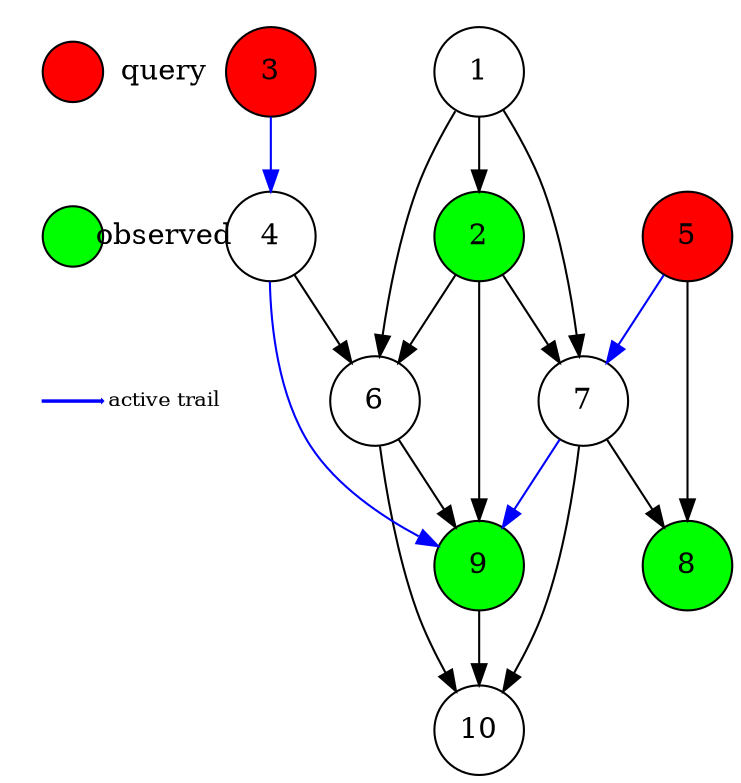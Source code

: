 digraph mentions {
node[shape=circle,fixedsize=true,width=0.6]
	subgraph cluster_0 {	style=invis	b1 [shape=circle,label="query",style="filled",color=white,fixedsize=true,width=0.3];	a1 [shape=circle,label="",style=filled,fillcolor=red,width=0.4];	a1->b1[constraint=false,style=invis];	}	subgraph cluster_1 {		style=invis		b2 [shape=circle,label="observed",style="filled",color=white,fixedsize=true,width=0.3];		a2 [shape=circle,label="",style=filled,fillcolor=green,width=0.4];		a2->b2[constraint=false,style=invis];	}	subgraph cluster_2 {		style=invis		b3 [shape=circle,label="active trail",style="filled",color=white,fixedsize=true,width=0.3,fontsize=10];		a3 [shape=rarrow,label="",color=blue,width=0.4,height=0.0];		a3->b3[constraint=false,style=invis];	}	a1->a2[style=invis];	a2->a3[style=invis];	"3"[shape=circle, style=filled, fillcolor=red]
"5"[shape=circle, style=filled, fillcolor=red]
"2"[shape=circle, style=filled, fillcolor=green]
"8"[shape=circle, style=filled, fillcolor=green]
"9"[shape=circle, style=filled, fillcolor=green]
"1"->"2" 
"1"->"6" 
"1"->"7" 
"2"->"6" 
"2"->"7" 
"2"->"9" 
"3"->"4" [color=blue]
"4"->"6" 
"4"->"9" [color=blue]
"5"->"7" [color=blue]
"5"->"8" 
"6"->"9" 
"6"->"10" 
"7"->"8" 
"7"->"9" [color=blue]
"7"->"10" 
"9"->"10" 
}